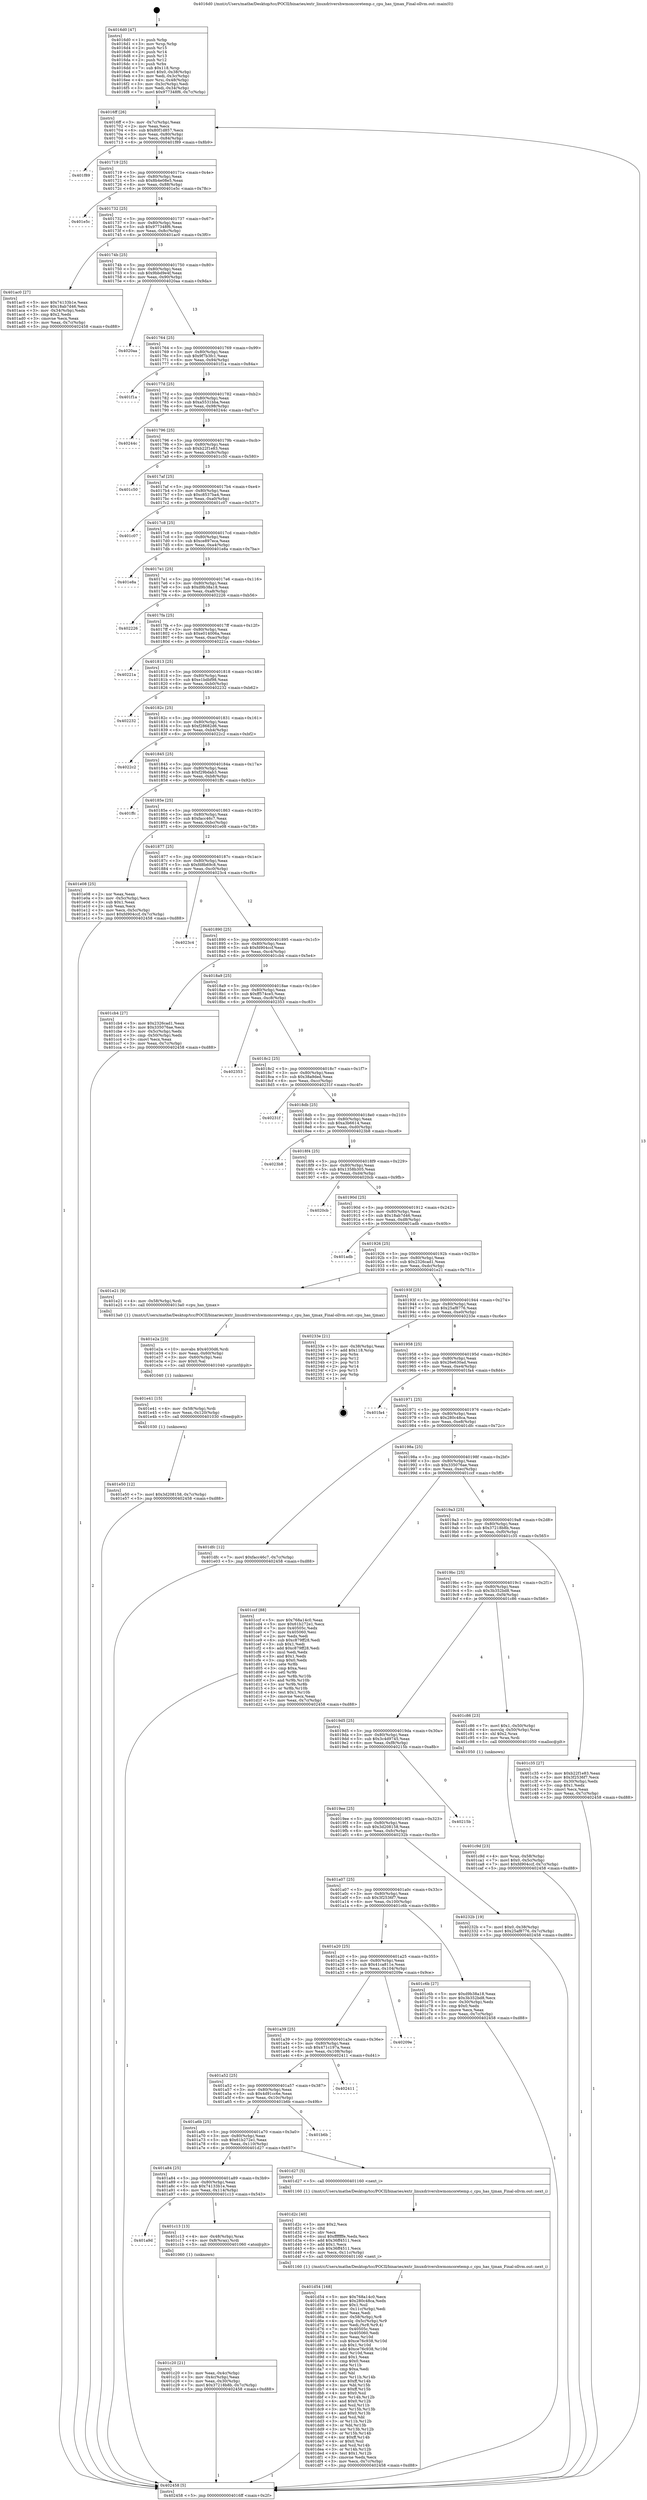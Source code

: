 digraph "0x4016d0" {
  label = "0x4016d0 (/mnt/c/Users/mathe/Desktop/tcc/POCII/binaries/extr_linuxdrivershwmoncoretemp.c_cpu_has_tjmax_Final-ollvm.out::main(0))"
  labelloc = "t"
  node[shape=record]

  Entry [label="",width=0.3,height=0.3,shape=circle,fillcolor=black,style=filled]
  "0x4016ff" [label="{
     0x4016ff [26]\l
     | [instrs]\l
     &nbsp;&nbsp;0x4016ff \<+3\>: mov -0x7c(%rbp),%eax\l
     &nbsp;&nbsp;0x401702 \<+2\>: mov %eax,%ecx\l
     &nbsp;&nbsp;0x401704 \<+6\>: sub $0x80f1d857,%ecx\l
     &nbsp;&nbsp;0x40170a \<+3\>: mov %eax,-0x80(%rbp)\l
     &nbsp;&nbsp;0x40170d \<+6\>: mov %ecx,-0x84(%rbp)\l
     &nbsp;&nbsp;0x401713 \<+6\>: je 0000000000401f89 \<main+0x8b9\>\l
  }"]
  "0x401f89" [label="{
     0x401f89\l
  }", style=dashed]
  "0x401719" [label="{
     0x401719 [25]\l
     | [instrs]\l
     &nbsp;&nbsp;0x401719 \<+5\>: jmp 000000000040171e \<main+0x4e\>\l
     &nbsp;&nbsp;0x40171e \<+3\>: mov -0x80(%rbp),%eax\l
     &nbsp;&nbsp;0x401721 \<+5\>: sub $0x8b4e08e5,%eax\l
     &nbsp;&nbsp;0x401726 \<+6\>: mov %eax,-0x88(%rbp)\l
     &nbsp;&nbsp;0x40172c \<+6\>: je 0000000000401e5c \<main+0x78c\>\l
  }"]
  Exit [label="",width=0.3,height=0.3,shape=circle,fillcolor=black,style=filled,peripheries=2]
  "0x401e5c" [label="{
     0x401e5c\l
  }", style=dashed]
  "0x401732" [label="{
     0x401732 [25]\l
     | [instrs]\l
     &nbsp;&nbsp;0x401732 \<+5\>: jmp 0000000000401737 \<main+0x67\>\l
     &nbsp;&nbsp;0x401737 \<+3\>: mov -0x80(%rbp),%eax\l
     &nbsp;&nbsp;0x40173a \<+5\>: sub $0x977348f6,%eax\l
     &nbsp;&nbsp;0x40173f \<+6\>: mov %eax,-0x8c(%rbp)\l
     &nbsp;&nbsp;0x401745 \<+6\>: je 0000000000401ac0 \<main+0x3f0\>\l
  }"]
  "0x401e50" [label="{
     0x401e50 [12]\l
     | [instrs]\l
     &nbsp;&nbsp;0x401e50 \<+7\>: movl $0x3d208158,-0x7c(%rbp)\l
     &nbsp;&nbsp;0x401e57 \<+5\>: jmp 0000000000402458 \<main+0xd88\>\l
  }"]
  "0x401ac0" [label="{
     0x401ac0 [27]\l
     | [instrs]\l
     &nbsp;&nbsp;0x401ac0 \<+5\>: mov $0x74133b1e,%eax\l
     &nbsp;&nbsp;0x401ac5 \<+5\>: mov $0x18ab7d46,%ecx\l
     &nbsp;&nbsp;0x401aca \<+3\>: mov -0x34(%rbp),%edx\l
     &nbsp;&nbsp;0x401acd \<+3\>: cmp $0x2,%edx\l
     &nbsp;&nbsp;0x401ad0 \<+3\>: cmovne %ecx,%eax\l
     &nbsp;&nbsp;0x401ad3 \<+3\>: mov %eax,-0x7c(%rbp)\l
     &nbsp;&nbsp;0x401ad6 \<+5\>: jmp 0000000000402458 \<main+0xd88\>\l
  }"]
  "0x40174b" [label="{
     0x40174b [25]\l
     | [instrs]\l
     &nbsp;&nbsp;0x40174b \<+5\>: jmp 0000000000401750 \<main+0x80\>\l
     &nbsp;&nbsp;0x401750 \<+3\>: mov -0x80(%rbp),%eax\l
     &nbsp;&nbsp;0x401753 \<+5\>: sub $0x9bbd9e4f,%eax\l
     &nbsp;&nbsp;0x401758 \<+6\>: mov %eax,-0x90(%rbp)\l
     &nbsp;&nbsp;0x40175e \<+6\>: je 00000000004020aa \<main+0x9da\>\l
  }"]
  "0x402458" [label="{
     0x402458 [5]\l
     | [instrs]\l
     &nbsp;&nbsp;0x402458 \<+5\>: jmp 00000000004016ff \<main+0x2f\>\l
  }"]
  "0x4016d0" [label="{
     0x4016d0 [47]\l
     | [instrs]\l
     &nbsp;&nbsp;0x4016d0 \<+1\>: push %rbp\l
     &nbsp;&nbsp;0x4016d1 \<+3\>: mov %rsp,%rbp\l
     &nbsp;&nbsp;0x4016d4 \<+2\>: push %r15\l
     &nbsp;&nbsp;0x4016d6 \<+2\>: push %r14\l
     &nbsp;&nbsp;0x4016d8 \<+2\>: push %r13\l
     &nbsp;&nbsp;0x4016da \<+2\>: push %r12\l
     &nbsp;&nbsp;0x4016dc \<+1\>: push %rbx\l
     &nbsp;&nbsp;0x4016dd \<+7\>: sub $0x118,%rsp\l
     &nbsp;&nbsp;0x4016e4 \<+7\>: movl $0x0,-0x38(%rbp)\l
     &nbsp;&nbsp;0x4016eb \<+3\>: mov %edi,-0x3c(%rbp)\l
     &nbsp;&nbsp;0x4016ee \<+4\>: mov %rsi,-0x48(%rbp)\l
     &nbsp;&nbsp;0x4016f2 \<+3\>: mov -0x3c(%rbp),%edi\l
     &nbsp;&nbsp;0x4016f5 \<+3\>: mov %edi,-0x34(%rbp)\l
     &nbsp;&nbsp;0x4016f8 \<+7\>: movl $0x977348f6,-0x7c(%rbp)\l
  }"]
  "0x401e41" [label="{
     0x401e41 [15]\l
     | [instrs]\l
     &nbsp;&nbsp;0x401e41 \<+4\>: mov -0x58(%rbp),%rdi\l
     &nbsp;&nbsp;0x401e45 \<+6\>: mov %eax,-0x120(%rbp)\l
     &nbsp;&nbsp;0x401e4b \<+5\>: call 0000000000401030 \<free@plt\>\l
     | [calls]\l
     &nbsp;&nbsp;0x401030 \{1\} (unknown)\l
  }"]
  "0x4020aa" [label="{
     0x4020aa\l
  }", style=dashed]
  "0x401764" [label="{
     0x401764 [25]\l
     | [instrs]\l
     &nbsp;&nbsp;0x401764 \<+5\>: jmp 0000000000401769 \<main+0x99\>\l
     &nbsp;&nbsp;0x401769 \<+3\>: mov -0x80(%rbp),%eax\l
     &nbsp;&nbsp;0x40176c \<+5\>: sub $0x9f7b3fc1,%eax\l
     &nbsp;&nbsp;0x401771 \<+6\>: mov %eax,-0x94(%rbp)\l
     &nbsp;&nbsp;0x401777 \<+6\>: je 0000000000401f1a \<main+0x84a\>\l
  }"]
  "0x401e2a" [label="{
     0x401e2a [23]\l
     | [instrs]\l
     &nbsp;&nbsp;0x401e2a \<+10\>: movabs $0x4030d6,%rdi\l
     &nbsp;&nbsp;0x401e34 \<+3\>: mov %eax,-0x60(%rbp)\l
     &nbsp;&nbsp;0x401e37 \<+3\>: mov -0x60(%rbp),%esi\l
     &nbsp;&nbsp;0x401e3a \<+2\>: mov $0x0,%al\l
     &nbsp;&nbsp;0x401e3c \<+5\>: call 0000000000401040 \<printf@plt\>\l
     | [calls]\l
     &nbsp;&nbsp;0x401040 \{1\} (unknown)\l
  }"]
  "0x401f1a" [label="{
     0x401f1a\l
  }", style=dashed]
  "0x40177d" [label="{
     0x40177d [25]\l
     | [instrs]\l
     &nbsp;&nbsp;0x40177d \<+5\>: jmp 0000000000401782 \<main+0xb2\>\l
     &nbsp;&nbsp;0x401782 \<+3\>: mov -0x80(%rbp),%eax\l
     &nbsp;&nbsp;0x401785 \<+5\>: sub $0xa5531bba,%eax\l
     &nbsp;&nbsp;0x40178a \<+6\>: mov %eax,-0x98(%rbp)\l
     &nbsp;&nbsp;0x401790 \<+6\>: je 000000000040244c \<main+0xd7c\>\l
  }"]
  "0x401d54" [label="{
     0x401d54 [168]\l
     | [instrs]\l
     &nbsp;&nbsp;0x401d54 \<+5\>: mov $0x768a14c0,%ecx\l
     &nbsp;&nbsp;0x401d59 \<+5\>: mov $0x280c48ca,%edx\l
     &nbsp;&nbsp;0x401d5e \<+3\>: mov $0x1,%sil\l
     &nbsp;&nbsp;0x401d61 \<+6\>: mov -0x11c(%rbp),%edi\l
     &nbsp;&nbsp;0x401d67 \<+3\>: imul %eax,%edi\l
     &nbsp;&nbsp;0x401d6a \<+4\>: mov -0x58(%rbp),%r8\l
     &nbsp;&nbsp;0x401d6e \<+4\>: movslq -0x5c(%rbp),%r9\l
     &nbsp;&nbsp;0x401d72 \<+4\>: mov %edi,(%r8,%r9,4)\l
     &nbsp;&nbsp;0x401d76 \<+7\>: mov 0x40505c,%eax\l
     &nbsp;&nbsp;0x401d7d \<+7\>: mov 0x405060,%edi\l
     &nbsp;&nbsp;0x401d84 \<+3\>: mov %eax,%r10d\l
     &nbsp;&nbsp;0x401d87 \<+7\>: sub $0xce76c938,%r10d\l
     &nbsp;&nbsp;0x401d8e \<+4\>: sub $0x1,%r10d\l
     &nbsp;&nbsp;0x401d92 \<+7\>: add $0xce76c938,%r10d\l
     &nbsp;&nbsp;0x401d99 \<+4\>: imul %r10d,%eax\l
     &nbsp;&nbsp;0x401d9d \<+3\>: and $0x1,%eax\l
     &nbsp;&nbsp;0x401da0 \<+3\>: cmp $0x0,%eax\l
     &nbsp;&nbsp;0x401da3 \<+4\>: sete %r11b\l
     &nbsp;&nbsp;0x401da7 \<+3\>: cmp $0xa,%edi\l
     &nbsp;&nbsp;0x401daa \<+3\>: setl %bl\l
     &nbsp;&nbsp;0x401dad \<+3\>: mov %r11b,%r14b\l
     &nbsp;&nbsp;0x401db0 \<+4\>: xor $0xff,%r14b\l
     &nbsp;&nbsp;0x401db4 \<+3\>: mov %bl,%r15b\l
     &nbsp;&nbsp;0x401db7 \<+4\>: xor $0xff,%r15b\l
     &nbsp;&nbsp;0x401dbb \<+4\>: xor $0x0,%sil\l
     &nbsp;&nbsp;0x401dbf \<+3\>: mov %r14b,%r12b\l
     &nbsp;&nbsp;0x401dc2 \<+4\>: and $0x0,%r12b\l
     &nbsp;&nbsp;0x401dc6 \<+3\>: and %sil,%r11b\l
     &nbsp;&nbsp;0x401dc9 \<+3\>: mov %r15b,%r13b\l
     &nbsp;&nbsp;0x401dcc \<+4\>: and $0x0,%r13b\l
     &nbsp;&nbsp;0x401dd0 \<+3\>: and %sil,%bl\l
     &nbsp;&nbsp;0x401dd3 \<+3\>: or %r11b,%r12b\l
     &nbsp;&nbsp;0x401dd6 \<+3\>: or %bl,%r13b\l
     &nbsp;&nbsp;0x401dd9 \<+3\>: xor %r13b,%r12b\l
     &nbsp;&nbsp;0x401ddc \<+3\>: or %r15b,%r14b\l
     &nbsp;&nbsp;0x401ddf \<+4\>: xor $0xff,%r14b\l
     &nbsp;&nbsp;0x401de3 \<+4\>: or $0x0,%sil\l
     &nbsp;&nbsp;0x401de7 \<+3\>: and %sil,%r14b\l
     &nbsp;&nbsp;0x401dea \<+3\>: or %r14b,%r12b\l
     &nbsp;&nbsp;0x401ded \<+4\>: test $0x1,%r12b\l
     &nbsp;&nbsp;0x401df1 \<+3\>: cmovne %edx,%ecx\l
     &nbsp;&nbsp;0x401df4 \<+3\>: mov %ecx,-0x7c(%rbp)\l
     &nbsp;&nbsp;0x401df7 \<+5\>: jmp 0000000000402458 \<main+0xd88\>\l
  }"]
  "0x40244c" [label="{
     0x40244c\l
  }", style=dashed]
  "0x401796" [label="{
     0x401796 [25]\l
     | [instrs]\l
     &nbsp;&nbsp;0x401796 \<+5\>: jmp 000000000040179b \<main+0xcb\>\l
     &nbsp;&nbsp;0x40179b \<+3\>: mov -0x80(%rbp),%eax\l
     &nbsp;&nbsp;0x40179e \<+5\>: sub $0xb22f1e83,%eax\l
     &nbsp;&nbsp;0x4017a3 \<+6\>: mov %eax,-0x9c(%rbp)\l
     &nbsp;&nbsp;0x4017a9 \<+6\>: je 0000000000401c50 \<main+0x580\>\l
  }"]
  "0x401d2c" [label="{
     0x401d2c [40]\l
     | [instrs]\l
     &nbsp;&nbsp;0x401d2c \<+5\>: mov $0x2,%ecx\l
     &nbsp;&nbsp;0x401d31 \<+1\>: cltd\l
     &nbsp;&nbsp;0x401d32 \<+2\>: idiv %ecx\l
     &nbsp;&nbsp;0x401d34 \<+6\>: imul $0xfffffffe,%edx,%ecx\l
     &nbsp;&nbsp;0x401d3a \<+6\>: add $0x36ff4511,%ecx\l
     &nbsp;&nbsp;0x401d40 \<+3\>: add $0x1,%ecx\l
     &nbsp;&nbsp;0x401d43 \<+6\>: sub $0x36ff4511,%ecx\l
     &nbsp;&nbsp;0x401d49 \<+6\>: mov %ecx,-0x11c(%rbp)\l
     &nbsp;&nbsp;0x401d4f \<+5\>: call 0000000000401160 \<next_i\>\l
     | [calls]\l
     &nbsp;&nbsp;0x401160 \{1\} (/mnt/c/Users/mathe/Desktop/tcc/POCII/binaries/extr_linuxdrivershwmoncoretemp.c_cpu_has_tjmax_Final-ollvm.out::next_i)\l
  }"]
  "0x401c50" [label="{
     0x401c50\l
  }", style=dashed]
  "0x4017af" [label="{
     0x4017af [25]\l
     | [instrs]\l
     &nbsp;&nbsp;0x4017af \<+5\>: jmp 00000000004017b4 \<main+0xe4\>\l
     &nbsp;&nbsp;0x4017b4 \<+3\>: mov -0x80(%rbp),%eax\l
     &nbsp;&nbsp;0x4017b7 \<+5\>: sub $0xc8537ba4,%eax\l
     &nbsp;&nbsp;0x4017bc \<+6\>: mov %eax,-0xa0(%rbp)\l
     &nbsp;&nbsp;0x4017c2 \<+6\>: je 0000000000401c07 \<main+0x537\>\l
  }"]
  "0x401c9d" [label="{
     0x401c9d [23]\l
     | [instrs]\l
     &nbsp;&nbsp;0x401c9d \<+4\>: mov %rax,-0x58(%rbp)\l
     &nbsp;&nbsp;0x401ca1 \<+7\>: movl $0x0,-0x5c(%rbp)\l
     &nbsp;&nbsp;0x401ca8 \<+7\>: movl $0xfd904ccf,-0x7c(%rbp)\l
     &nbsp;&nbsp;0x401caf \<+5\>: jmp 0000000000402458 \<main+0xd88\>\l
  }"]
  "0x401c07" [label="{
     0x401c07\l
  }", style=dashed]
  "0x4017c8" [label="{
     0x4017c8 [25]\l
     | [instrs]\l
     &nbsp;&nbsp;0x4017c8 \<+5\>: jmp 00000000004017cd \<main+0xfd\>\l
     &nbsp;&nbsp;0x4017cd \<+3\>: mov -0x80(%rbp),%eax\l
     &nbsp;&nbsp;0x4017d0 \<+5\>: sub $0xce897eca,%eax\l
     &nbsp;&nbsp;0x4017d5 \<+6\>: mov %eax,-0xa4(%rbp)\l
     &nbsp;&nbsp;0x4017db \<+6\>: je 0000000000401e8a \<main+0x7ba\>\l
  }"]
  "0x401c20" [label="{
     0x401c20 [21]\l
     | [instrs]\l
     &nbsp;&nbsp;0x401c20 \<+3\>: mov %eax,-0x4c(%rbp)\l
     &nbsp;&nbsp;0x401c23 \<+3\>: mov -0x4c(%rbp),%eax\l
     &nbsp;&nbsp;0x401c26 \<+3\>: mov %eax,-0x30(%rbp)\l
     &nbsp;&nbsp;0x401c29 \<+7\>: movl $0x37218b8b,-0x7c(%rbp)\l
     &nbsp;&nbsp;0x401c30 \<+5\>: jmp 0000000000402458 \<main+0xd88\>\l
  }"]
  "0x401e8a" [label="{
     0x401e8a\l
  }", style=dashed]
  "0x4017e1" [label="{
     0x4017e1 [25]\l
     | [instrs]\l
     &nbsp;&nbsp;0x4017e1 \<+5\>: jmp 00000000004017e6 \<main+0x116\>\l
     &nbsp;&nbsp;0x4017e6 \<+3\>: mov -0x80(%rbp),%eax\l
     &nbsp;&nbsp;0x4017e9 \<+5\>: sub $0xd9b38a18,%eax\l
     &nbsp;&nbsp;0x4017ee \<+6\>: mov %eax,-0xa8(%rbp)\l
     &nbsp;&nbsp;0x4017f4 \<+6\>: je 0000000000402226 \<main+0xb56\>\l
  }"]
  "0x401a9d" [label="{
     0x401a9d\l
  }", style=dashed]
  "0x402226" [label="{
     0x402226\l
  }", style=dashed]
  "0x4017fa" [label="{
     0x4017fa [25]\l
     | [instrs]\l
     &nbsp;&nbsp;0x4017fa \<+5\>: jmp 00000000004017ff \<main+0x12f\>\l
     &nbsp;&nbsp;0x4017ff \<+3\>: mov -0x80(%rbp),%eax\l
     &nbsp;&nbsp;0x401802 \<+5\>: sub $0xe014006a,%eax\l
     &nbsp;&nbsp;0x401807 \<+6\>: mov %eax,-0xac(%rbp)\l
     &nbsp;&nbsp;0x40180d \<+6\>: je 000000000040221a \<main+0xb4a\>\l
  }"]
  "0x401c13" [label="{
     0x401c13 [13]\l
     | [instrs]\l
     &nbsp;&nbsp;0x401c13 \<+4\>: mov -0x48(%rbp),%rax\l
     &nbsp;&nbsp;0x401c17 \<+4\>: mov 0x8(%rax),%rdi\l
     &nbsp;&nbsp;0x401c1b \<+5\>: call 0000000000401060 \<atoi@plt\>\l
     | [calls]\l
     &nbsp;&nbsp;0x401060 \{1\} (unknown)\l
  }"]
  "0x40221a" [label="{
     0x40221a\l
  }", style=dashed]
  "0x401813" [label="{
     0x401813 [25]\l
     | [instrs]\l
     &nbsp;&nbsp;0x401813 \<+5\>: jmp 0000000000401818 \<main+0x148\>\l
     &nbsp;&nbsp;0x401818 \<+3\>: mov -0x80(%rbp),%eax\l
     &nbsp;&nbsp;0x40181b \<+5\>: sub $0xe1bdbf98,%eax\l
     &nbsp;&nbsp;0x401820 \<+6\>: mov %eax,-0xb0(%rbp)\l
     &nbsp;&nbsp;0x401826 \<+6\>: je 0000000000402232 \<main+0xb62\>\l
  }"]
  "0x401a84" [label="{
     0x401a84 [25]\l
     | [instrs]\l
     &nbsp;&nbsp;0x401a84 \<+5\>: jmp 0000000000401a89 \<main+0x3b9\>\l
     &nbsp;&nbsp;0x401a89 \<+3\>: mov -0x80(%rbp),%eax\l
     &nbsp;&nbsp;0x401a8c \<+5\>: sub $0x74133b1e,%eax\l
     &nbsp;&nbsp;0x401a91 \<+6\>: mov %eax,-0x114(%rbp)\l
     &nbsp;&nbsp;0x401a97 \<+6\>: je 0000000000401c13 \<main+0x543\>\l
  }"]
  "0x402232" [label="{
     0x402232\l
  }", style=dashed]
  "0x40182c" [label="{
     0x40182c [25]\l
     | [instrs]\l
     &nbsp;&nbsp;0x40182c \<+5\>: jmp 0000000000401831 \<main+0x161\>\l
     &nbsp;&nbsp;0x401831 \<+3\>: mov -0x80(%rbp),%eax\l
     &nbsp;&nbsp;0x401834 \<+5\>: sub $0xf28682d6,%eax\l
     &nbsp;&nbsp;0x401839 \<+6\>: mov %eax,-0xb4(%rbp)\l
     &nbsp;&nbsp;0x40183f \<+6\>: je 00000000004022c2 \<main+0xbf2\>\l
  }"]
  "0x401d27" [label="{
     0x401d27 [5]\l
     | [instrs]\l
     &nbsp;&nbsp;0x401d27 \<+5\>: call 0000000000401160 \<next_i\>\l
     | [calls]\l
     &nbsp;&nbsp;0x401160 \{1\} (/mnt/c/Users/mathe/Desktop/tcc/POCII/binaries/extr_linuxdrivershwmoncoretemp.c_cpu_has_tjmax_Final-ollvm.out::next_i)\l
  }"]
  "0x4022c2" [label="{
     0x4022c2\l
  }", style=dashed]
  "0x401845" [label="{
     0x401845 [25]\l
     | [instrs]\l
     &nbsp;&nbsp;0x401845 \<+5\>: jmp 000000000040184a \<main+0x17a\>\l
     &nbsp;&nbsp;0x40184a \<+3\>: mov -0x80(%rbp),%eax\l
     &nbsp;&nbsp;0x40184d \<+5\>: sub $0xf29bdab3,%eax\l
     &nbsp;&nbsp;0x401852 \<+6\>: mov %eax,-0xb8(%rbp)\l
     &nbsp;&nbsp;0x401858 \<+6\>: je 0000000000401ffc \<main+0x92c\>\l
  }"]
  "0x401a6b" [label="{
     0x401a6b [25]\l
     | [instrs]\l
     &nbsp;&nbsp;0x401a6b \<+5\>: jmp 0000000000401a70 \<main+0x3a0\>\l
     &nbsp;&nbsp;0x401a70 \<+3\>: mov -0x80(%rbp),%eax\l
     &nbsp;&nbsp;0x401a73 \<+5\>: sub $0x61b272e1,%eax\l
     &nbsp;&nbsp;0x401a78 \<+6\>: mov %eax,-0x110(%rbp)\l
     &nbsp;&nbsp;0x401a7e \<+6\>: je 0000000000401d27 \<main+0x657\>\l
  }"]
  "0x401ffc" [label="{
     0x401ffc\l
  }", style=dashed]
  "0x40185e" [label="{
     0x40185e [25]\l
     | [instrs]\l
     &nbsp;&nbsp;0x40185e \<+5\>: jmp 0000000000401863 \<main+0x193\>\l
     &nbsp;&nbsp;0x401863 \<+3\>: mov -0x80(%rbp),%eax\l
     &nbsp;&nbsp;0x401866 \<+5\>: sub $0xfacc46c7,%eax\l
     &nbsp;&nbsp;0x40186b \<+6\>: mov %eax,-0xbc(%rbp)\l
     &nbsp;&nbsp;0x401871 \<+6\>: je 0000000000401e08 \<main+0x738\>\l
  }"]
  "0x401b6b" [label="{
     0x401b6b\l
  }", style=dashed]
  "0x401e08" [label="{
     0x401e08 [25]\l
     | [instrs]\l
     &nbsp;&nbsp;0x401e08 \<+2\>: xor %eax,%eax\l
     &nbsp;&nbsp;0x401e0a \<+3\>: mov -0x5c(%rbp),%ecx\l
     &nbsp;&nbsp;0x401e0d \<+3\>: sub $0x1,%eax\l
     &nbsp;&nbsp;0x401e10 \<+2\>: sub %eax,%ecx\l
     &nbsp;&nbsp;0x401e12 \<+3\>: mov %ecx,-0x5c(%rbp)\l
     &nbsp;&nbsp;0x401e15 \<+7\>: movl $0xfd904ccf,-0x7c(%rbp)\l
     &nbsp;&nbsp;0x401e1c \<+5\>: jmp 0000000000402458 \<main+0xd88\>\l
  }"]
  "0x401877" [label="{
     0x401877 [25]\l
     | [instrs]\l
     &nbsp;&nbsp;0x401877 \<+5\>: jmp 000000000040187c \<main+0x1ac\>\l
     &nbsp;&nbsp;0x40187c \<+3\>: mov -0x80(%rbp),%eax\l
     &nbsp;&nbsp;0x40187f \<+5\>: sub $0xfd8b69c8,%eax\l
     &nbsp;&nbsp;0x401884 \<+6\>: mov %eax,-0xc0(%rbp)\l
     &nbsp;&nbsp;0x40188a \<+6\>: je 00000000004023c4 \<main+0xcf4\>\l
  }"]
  "0x401a52" [label="{
     0x401a52 [25]\l
     | [instrs]\l
     &nbsp;&nbsp;0x401a52 \<+5\>: jmp 0000000000401a57 \<main+0x387\>\l
     &nbsp;&nbsp;0x401a57 \<+3\>: mov -0x80(%rbp),%eax\l
     &nbsp;&nbsp;0x401a5a \<+5\>: sub $0x4d91cc6e,%eax\l
     &nbsp;&nbsp;0x401a5f \<+6\>: mov %eax,-0x10c(%rbp)\l
     &nbsp;&nbsp;0x401a65 \<+6\>: je 0000000000401b6b \<main+0x49b\>\l
  }"]
  "0x4023c4" [label="{
     0x4023c4\l
  }", style=dashed]
  "0x401890" [label="{
     0x401890 [25]\l
     | [instrs]\l
     &nbsp;&nbsp;0x401890 \<+5\>: jmp 0000000000401895 \<main+0x1c5\>\l
     &nbsp;&nbsp;0x401895 \<+3\>: mov -0x80(%rbp),%eax\l
     &nbsp;&nbsp;0x401898 \<+5\>: sub $0xfd904ccf,%eax\l
     &nbsp;&nbsp;0x40189d \<+6\>: mov %eax,-0xc4(%rbp)\l
     &nbsp;&nbsp;0x4018a3 \<+6\>: je 0000000000401cb4 \<main+0x5e4\>\l
  }"]
  "0x402411" [label="{
     0x402411\l
  }", style=dashed]
  "0x401cb4" [label="{
     0x401cb4 [27]\l
     | [instrs]\l
     &nbsp;&nbsp;0x401cb4 \<+5\>: mov $0x2326cad1,%eax\l
     &nbsp;&nbsp;0x401cb9 \<+5\>: mov $0x335076ae,%ecx\l
     &nbsp;&nbsp;0x401cbe \<+3\>: mov -0x5c(%rbp),%edx\l
     &nbsp;&nbsp;0x401cc1 \<+3\>: cmp -0x50(%rbp),%edx\l
     &nbsp;&nbsp;0x401cc4 \<+3\>: cmovl %ecx,%eax\l
     &nbsp;&nbsp;0x401cc7 \<+3\>: mov %eax,-0x7c(%rbp)\l
     &nbsp;&nbsp;0x401cca \<+5\>: jmp 0000000000402458 \<main+0xd88\>\l
  }"]
  "0x4018a9" [label="{
     0x4018a9 [25]\l
     | [instrs]\l
     &nbsp;&nbsp;0x4018a9 \<+5\>: jmp 00000000004018ae \<main+0x1de\>\l
     &nbsp;&nbsp;0x4018ae \<+3\>: mov -0x80(%rbp),%eax\l
     &nbsp;&nbsp;0x4018b1 \<+5\>: sub $0xff574ce5,%eax\l
     &nbsp;&nbsp;0x4018b6 \<+6\>: mov %eax,-0xc8(%rbp)\l
     &nbsp;&nbsp;0x4018bc \<+6\>: je 0000000000402353 \<main+0xc83\>\l
  }"]
  "0x401a39" [label="{
     0x401a39 [25]\l
     | [instrs]\l
     &nbsp;&nbsp;0x401a39 \<+5\>: jmp 0000000000401a3e \<main+0x36e\>\l
     &nbsp;&nbsp;0x401a3e \<+3\>: mov -0x80(%rbp),%eax\l
     &nbsp;&nbsp;0x401a41 \<+5\>: sub $0x471c197a,%eax\l
     &nbsp;&nbsp;0x401a46 \<+6\>: mov %eax,-0x108(%rbp)\l
     &nbsp;&nbsp;0x401a4c \<+6\>: je 0000000000402411 \<main+0xd41\>\l
  }"]
  "0x402353" [label="{
     0x402353\l
  }", style=dashed]
  "0x4018c2" [label="{
     0x4018c2 [25]\l
     | [instrs]\l
     &nbsp;&nbsp;0x4018c2 \<+5\>: jmp 00000000004018c7 \<main+0x1f7\>\l
     &nbsp;&nbsp;0x4018c7 \<+3\>: mov -0x80(%rbp),%eax\l
     &nbsp;&nbsp;0x4018ca \<+5\>: sub $0x38a9ded,%eax\l
     &nbsp;&nbsp;0x4018cf \<+6\>: mov %eax,-0xcc(%rbp)\l
     &nbsp;&nbsp;0x4018d5 \<+6\>: je 000000000040231f \<main+0xc4f\>\l
  }"]
  "0x40209e" [label="{
     0x40209e\l
  }", style=dashed]
  "0x40231f" [label="{
     0x40231f\l
  }", style=dashed]
  "0x4018db" [label="{
     0x4018db [25]\l
     | [instrs]\l
     &nbsp;&nbsp;0x4018db \<+5\>: jmp 00000000004018e0 \<main+0x210\>\l
     &nbsp;&nbsp;0x4018e0 \<+3\>: mov -0x80(%rbp),%eax\l
     &nbsp;&nbsp;0x4018e3 \<+5\>: sub $0xa3b6614,%eax\l
     &nbsp;&nbsp;0x4018e8 \<+6\>: mov %eax,-0xd0(%rbp)\l
     &nbsp;&nbsp;0x4018ee \<+6\>: je 00000000004023b8 \<main+0xce8\>\l
  }"]
  "0x401a20" [label="{
     0x401a20 [25]\l
     | [instrs]\l
     &nbsp;&nbsp;0x401a20 \<+5\>: jmp 0000000000401a25 \<main+0x355\>\l
     &nbsp;&nbsp;0x401a25 \<+3\>: mov -0x80(%rbp),%eax\l
     &nbsp;&nbsp;0x401a28 \<+5\>: sub $0x41ca811e,%eax\l
     &nbsp;&nbsp;0x401a2d \<+6\>: mov %eax,-0x104(%rbp)\l
     &nbsp;&nbsp;0x401a33 \<+6\>: je 000000000040209e \<main+0x9ce\>\l
  }"]
  "0x4023b8" [label="{
     0x4023b8\l
  }", style=dashed]
  "0x4018f4" [label="{
     0x4018f4 [25]\l
     | [instrs]\l
     &nbsp;&nbsp;0x4018f4 \<+5\>: jmp 00000000004018f9 \<main+0x229\>\l
     &nbsp;&nbsp;0x4018f9 \<+3\>: mov -0x80(%rbp),%eax\l
     &nbsp;&nbsp;0x4018fc \<+5\>: sub $0x1358b305,%eax\l
     &nbsp;&nbsp;0x401901 \<+6\>: mov %eax,-0xd4(%rbp)\l
     &nbsp;&nbsp;0x401907 \<+6\>: je 00000000004020cb \<main+0x9fb\>\l
  }"]
  "0x401c6b" [label="{
     0x401c6b [27]\l
     | [instrs]\l
     &nbsp;&nbsp;0x401c6b \<+5\>: mov $0xd9b38a18,%eax\l
     &nbsp;&nbsp;0x401c70 \<+5\>: mov $0x3b352bd8,%ecx\l
     &nbsp;&nbsp;0x401c75 \<+3\>: mov -0x30(%rbp),%edx\l
     &nbsp;&nbsp;0x401c78 \<+3\>: cmp $0x0,%edx\l
     &nbsp;&nbsp;0x401c7b \<+3\>: cmove %ecx,%eax\l
     &nbsp;&nbsp;0x401c7e \<+3\>: mov %eax,-0x7c(%rbp)\l
     &nbsp;&nbsp;0x401c81 \<+5\>: jmp 0000000000402458 \<main+0xd88\>\l
  }"]
  "0x4020cb" [label="{
     0x4020cb\l
  }", style=dashed]
  "0x40190d" [label="{
     0x40190d [25]\l
     | [instrs]\l
     &nbsp;&nbsp;0x40190d \<+5\>: jmp 0000000000401912 \<main+0x242\>\l
     &nbsp;&nbsp;0x401912 \<+3\>: mov -0x80(%rbp),%eax\l
     &nbsp;&nbsp;0x401915 \<+5\>: sub $0x18ab7d46,%eax\l
     &nbsp;&nbsp;0x40191a \<+6\>: mov %eax,-0xd8(%rbp)\l
     &nbsp;&nbsp;0x401920 \<+6\>: je 0000000000401adb \<main+0x40b\>\l
  }"]
  "0x401a07" [label="{
     0x401a07 [25]\l
     | [instrs]\l
     &nbsp;&nbsp;0x401a07 \<+5\>: jmp 0000000000401a0c \<main+0x33c\>\l
     &nbsp;&nbsp;0x401a0c \<+3\>: mov -0x80(%rbp),%eax\l
     &nbsp;&nbsp;0x401a0f \<+5\>: sub $0x3f2536f7,%eax\l
     &nbsp;&nbsp;0x401a14 \<+6\>: mov %eax,-0x100(%rbp)\l
     &nbsp;&nbsp;0x401a1a \<+6\>: je 0000000000401c6b \<main+0x59b\>\l
  }"]
  "0x401adb" [label="{
     0x401adb\l
  }", style=dashed]
  "0x401926" [label="{
     0x401926 [25]\l
     | [instrs]\l
     &nbsp;&nbsp;0x401926 \<+5\>: jmp 000000000040192b \<main+0x25b\>\l
     &nbsp;&nbsp;0x40192b \<+3\>: mov -0x80(%rbp),%eax\l
     &nbsp;&nbsp;0x40192e \<+5\>: sub $0x2326cad1,%eax\l
     &nbsp;&nbsp;0x401933 \<+6\>: mov %eax,-0xdc(%rbp)\l
     &nbsp;&nbsp;0x401939 \<+6\>: je 0000000000401e21 \<main+0x751\>\l
  }"]
  "0x40232b" [label="{
     0x40232b [19]\l
     | [instrs]\l
     &nbsp;&nbsp;0x40232b \<+7\>: movl $0x0,-0x38(%rbp)\l
     &nbsp;&nbsp;0x402332 \<+7\>: movl $0x25af8776,-0x7c(%rbp)\l
     &nbsp;&nbsp;0x402339 \<+5\>: jmp 0000000000402458 \<main+0xd88\>\l
  }"]
  "0x401e21" [label="{
     0x401e21 [9]\l
     | [instrs]\l
     &nbsp;&nbsp;0x401e21 \<+4\>: mov -0x58(%rbp),%rdi\l
     &nbsp;&nbsp;0x401e25 \<+5\>: call 00000000004013a0 \<cpu_has_tjmax\>\l
     | [calls]\l
     &nbsp;&nbsp;0x4013a0 \{1\} (/mnt/c/Users/mathe/Desktop/tcc/POCII/binaries/extr_linuxdrivershwmoncoretemp.c_cpu_has_tjmax_Final-ollvm.out::cpu_has_tjmax)\l
  }"]
  "0x40193f" [label="{
     0x40193f [25]\l
     | [instrs]\l
     &nbsp;&nbsp;0x40193f \<+5\>: jmp 0000000000401944 \<main+0x274\>\l
     &nbsp;&nbsp;0x401944 \<+3\>: mov -0x80(%rbp),%eax\l
     &nbsp;&nbsp;0x401947 \<+5\>: sub $0x25af8776,%eax\l
     &nbsp;&nbsp;0x40194c \<+6\>: mov %eax,-0xe0(%rbp)\l
     &nbsp;&nbsp;0x401952 \<+6\>: je 000000000040233e \<main+0xc6e\>\l
  }"]
  "0x4019ee" [label="{
     0x4019ee [25]\l
     | [instrs]\l
     &nbsp;&nbsp;0x4019ee \<+5\>: jmp 00000000004019f3 \<main+0x323\>\l
     &nbsp;&nbsp;0x4019f3 \<+3\>: mov -0x80(%rbp),%eax\l
     &nbsp;&nbsp;0x4019f6 \<+5\>: sub $0x3d208158,%eax\l
     &nbsp;&nbsp;0x4019fb \<+6\>: mov %eax,-0xfc(%rbp)\l
     &nbsp;&nbsp;0x401a01 \<+6\>: je 000000000040232b \<main+0xc5b\>\l
  }"]
  "0x40233e" [label="{
     0x40233e [21]\l
     | [instrs]\l
     &nbsp;&nbsp;0x40233e \<+3\>: mov -0x38(%rbp),%eax\l
     &nbsp;&nbsp;0x402341 \<+7\>: add $0x118,%rsp\l
     &nbsp;&nbsp;0x402348 \<+1\>: pop %rbx\l
     &nbsp;&nbsp;0x402349 \<+2\>: pop %r12\l
     &nbsp;&nbsp;0x40234b \<+2\>: pop %r13\l
     &nbsp;&nbsp;0x40234d \<+2\>: pop %r14\l
     &nbsp;&nbsp;0x40234f \<+2\>: pop %r15\l
     &nbsp;&nbsp;0x402351 \<+1\>: pop %rbp\l
     &nbsp;&nbsp;0x402352 \<+1\>: ret\l
  }"]
  "0x401958" [label="{
     0x401958 [25]\l
     | [instrs]\l
     &nbsp;&nbsp;0x401958 \<+5\>: jmp 000000000040195d \<main+0x28d\>\l
     &nbsp;&nbsp;0x40195d \<+3\>: mov -0x80(%rbp),%eax\l
     &nbsp;&nbsp;0x401960 \<+5\>: sub $0x26e630ad,%eax\l
     &nbsp;&nbsp;0x401965 \<+6\>: mov %eax,-0xe4(%rbp)\l
     &nbsp;&nbsp;0x40196b \<+6\>: je 0000000000401fa4 \<main+0x8d4\>\l
  }"]
  "0x40215b" [label="{
     0x40215b\l
  }", style=dashed]
  "0x401fa4" [label="{
     0x401fa4\l
  }", style=dashed]
  "0x401971" [label="{
     0x401971 [25]\l
     | [instrs]\l
     &nbsp;&nbsp;0x401971 \<+5\>: jmp 0000000000401976 \<main+0x2a6\>\l
     &nbsp;&nbsp;0x401976 \<+3\>: mov -0x80(%rbp),%eax\l
     &nbsp;&nbsp;0x401979 \<+5\>: sub $0x280c48ca,%eax\l
     &nbsp;&nbsp;0x40197e \<+6\>: mov %eax,-0xe8(%rbp)\l
     &nbsp;&nbsp;0x401984 \<+6\>: je 0000000000401dfc \<main+0x72c\>\l
  }"]
  "0x4019d5" [label="{
     0x4019d5 [25]\l
     | [instrs]\l
     &nbsp;&nbsp;0x4019d5 \<+5\>: jmp 00000000004019da \<main+0x30a\>\l
     &nbsp;&nbsp;0x4019da \<+3\>: mov -0x80(%rbp),%eax\l
     &nbsp;&nbsp;0x4019dd \<+5\>: sub $0x3c4d9745,%eax\l
     &nbsp;&nbsp;0x4019e2 \<+6\>: mov %eax,-0xf8(%rbp)\l
     &nbsp;&nbsp;0x4019e8 \<+6\>: je 000000000040215b \<main+0xa8b\>\l
  }"]
  "0x401dfc" [label="{
     0x401dfc [12]\l
     | [instrs]\l
     &nbsp;&nbsp;0x401dfc \<+7\>: movl $0xfacc46c7,-0x7c(%rbp)\l
     &nbsp;&nbsp;0x401e03 \<+5\>: jmp 0000000000402458 \<main+0xd88\>\l
  }"]
  "0x40198a" [label="{
     0x40198a [25]\l
     | [instrs]\l
     &nbsp;&nbsp;0x40198a \<+5\>: jmp 000000000040198f \<main+0x2bf\>\l
     &nbsp;&nbsp;0x40198f \<+3\>: mov -0x80(%rbp),%eax\l
     &nbsp;&nbsp;0x401992 \<+5\>: sub $0x335076ae,%eax\l
     &nbsp;&nbsp;0x401997 \<+6\>: mov %eax,-0xec(%rbp)\l
     &nbsp;&nbsp;0x40199d \<+6\>: je 0000000000401ccf \<main+0x5ff\>\l
  }"]
  "0x401c86" [label="{
     0x401c86 [23]\l
     | [instrs]\l
     &nbsp;&nbsp;0x401c86 \<+7\>: movl $0x1,-0x50(%rbp)\l
     &nbsp;&nbsp;0x401c8d \<+4\>: movslq -0x50(%rbp),%rax\l
     &nbsp;&nbsp;0x401c91 \<+4\>: shl $0x2,%rax\l
     &nbsp;&nbsp;0x401c95 \<+3\>: mov %rax,%rdi\l
     &nbsp;&nbsp;0x401c98 \<+5\>: call 0000000000401050 \<malloc@plt\>\l
     | [calls]\l
     &nbsp;&nbsp;0x401050 \{1\} (unknown)\l
  }"]
  "0x401ccf" [label="{
     0x401ccf [88]\l
     | [instrs]\l
     &nbsp;&nbsp;0x401ccf \<+5\>: mov $0x768a14c0,%eax\l
     &nbsp;&nbsp;0x401cd4 \<+5\>: mov $0x61b272e1,%ecx\l
     &nbsp;&nbsp;0x401cd9 \<+7\>: mov 0x40505c,%edx\l
     &nbsp;&nbsp;0x401ce0 \<+7\>: mov 0x405060,%esi\l
     &nbsp;&nbsp;0x401ce7 \<+2\>: mov %edx,%edi\l
     &nbsp;&nbsp;0x401ce9 \<+6\>: sub $0xc879ff28,%edi\l
     &nbsp;&nbsp;0x401cef \<+3\>: sub $0x1,%edi\l
     &nbsp;&nbsp;0x401cf2 \<+6\>: add $0xc879ff28,%edi\l
     &nbsp;&nbsp;0x401cf8 \<+3\>: imul %edi,%edx\l
     &nbsp;&nbsp;0x401cfb \<+3\>: and $0x1,%edx\l
     &nbsp;&nbsp;0x401cfe \<+3\>: cmp $0x0,%edx\l
     &nbsp;&nbsp;0x401d01 \<+4\>: sete %r8b\l
     &nbsp;&nbsp;0x401d05 \<+3\>: cmp $0xa,%esi\l
     &nbsp;&nbsp;0x401d08 \<+4\>: setl %r9b\l
     &nbsp;&nbsp;0x401d0c \<+3\>: mov %r8b,%r10b\l
     &nbsp;&nbsp;0x401d0f \<+3\>: and %r9b,%r10b\l
     &nbsp;&nbsp;0x401d12 \<+3\>: xor %r9b,%r8b\l
     &nbsp;&nbsp;0x401d15 \<+3\>: or %r8b,%r10b\l
     &nbsp;&nbsp;0x401d18 \<+4\>: test $0x1,%r10b\l
     &nbsp;&nbsp;0x401d1c \<+3\>: cmovne %ecx,%eax\l
     &nbsp;&nbsp;0x401d1f \<+3\>: mov %eax,-0x7c(%rbp)\l
     &nbsp;&nbsp;0x401d22 \<+5\>: jmp 0000000000402458 \<main+0xd88\>\l
  }"]
  "0x4019a3" [label="{
     0x4019a3 [25]\l
     | [instrs]\l
     &nbsp;&nbsp;0x4019a3 \<+5\>: jmp 00000000004019a8 \<main+0x2d8\>\l
     &nbsp;&nbsp;0x4019a8 \<+3\>: mov -0x80(%rbp),%eax\l
     &nbsp;&nbsp;0x4019ab \<+5\>: sub $0x37218b8b,%eax\l
     &nbsp;&nbsp;0x4019b0 \<+6\>: mov %eax,-0xf0(%rbp)\l
     &nbsp;&nbsp;0x4019b6 \<+6\>: je 0000000000401c35 \<main+0x565\>\l
  }"]
  "0x4019bc" [label="{
     0x4019bc [25]\l
     | [instrs]\l
     &nbsp;&nbsp;0x4019bc \<+5\>: jmp 00000000004019c1 \<main+0x2f1\>\l
     &nbsp;&nbsp;0x4019c1 \<+3\>: mov -0x80(%rbp),%eax\l
     &nbsp;&nbsp;0x4019c4 \<+5\>: sub $0x3b352bd8,%eax\l
     &nbsp;&nbsp;0x4019c9 \<+6\>: mov %eax,-0xf4(%rbp)\l
     &nbsp;&nbsp;0x4019cf \<+6\>: je 0000000000401c86 \<main+0x5b6\>\l
  }"]
  "0x401c35" [label="{
     0x401c35 [27]\l
     | [instrs]\l
     &nbsp;&nbsp;0x401c35 \<+5\>: mov $0xb22f1e83,%eax\l
     &nbsp;&nbsp;0x401c3a \<+5\>: mov $0x3f2536f7,%ecx\l
     &nbsp;&nbsp;0x401c3f \<+3\>: mov -0x30(%rbp),%edx\l
     &nbsp;&nbsp;0x401c42 \<+3\>: cmp $0x1,%edx\l
     &nbsp;&nbsp;0x401c45 \<+3\>: cmovl %ecx,%eax\l
     &nbsp;&nbsp;0x401c48 \<+3\>: mov %eax,-0x7c(%rbp)\l
     &nbsp;&nbsp;0x401c4b \<+5\>: jmp 0000000000402458 \<main+0xd88\>\l
  }"]
  Entry -> "0x4016d0" [label=" 1"]
  "0x4016ff" -> "0x401f89" [label=" 0"]
  "0x4016ff" -> "0x401719" [label=" 14"]
  "0x40233e" -> Exit [label=" 1"]
  "0x401719" -> "0x401e5c" [label=" 0"]
  "0x401719" -> "0x401732" [label=" 14"]
  "0x40232b" -> "0x402458" [label=" 1"]
  "0x401732" -> "0x401ac0" [label=" 1"]
  "0x401732" -> "0x40174b" [label=" 13"]
  "0x401ac0" -> "0x402458" [label=" 1"]
  "0x4016d0" -> "0x4016ff" [label=" 1"]
  "0x402458" -> "0x4016ff" [label=" 13"]
  "0x401e50" -> "0x402458" [label=" 1"]
  "0x40174b" -> "0x4020aa" [label=" 0"]
  "0x40174b" -> "0x401764" [label=" 13"]
  "0x401e41" -> "0x401e50" [label=" 1"]
  "0x401764" -> "0x401f1a" [label=" 0"]
  "0x401764" -> "0x40177d" [label=" 13"]
  "0x401e2a" -> "0x401e41" [label=" 1"]
  "0x40177d" -> "0x40244c" [label=" 0"]
  "0x40177d" -> "0x401796" [label=" 13"]
  "0x401e21" -> "0x401e2a" [label=" 1"]
  "0x401796" -> "0x401c50" [label=" 0"]
  "0x401796" -> "0x4017af" [label=" 13"]
  "0x401e08" -> "0x402458" [label=" 1"]
  "0x4017af" -> "0x401c07" [label=" 0"]
  "0x4017af" -> "0x4017c8" [label=" 13"]
  "0x401dfc" -> "0x402458" [label=" 1"]
  "0x4017c8" -> "0x401e8a" [label=" 0"]
  "0x4017c8" -> "0x4017e1" [label=" 13"]
  "0x401d54" -> "0x402458" [label=" 1"]
  "0x4017e1" -> "0x402226" [label=" 0"]
  "0x4017e1" -> "0x4017fa" [label=" 13"]
  "0x401d2c" -> "0x401d54" [label=" 1"]
  "0x4017fa" -> "0x40221a" [label=" 0"]
  "0x4017fa" -> "0x401813" [label=" 13"]
  "0x401d27" -> "0x401d2c" [label=" 1"]
  "0x401813" -> "0x402232" [label=" 0"]
  "0x401813" -> "0x40182c" [label=" 13"]
  "0x401cb4" -> "0x402458" [label=" 2"]
  "0x40182c" -> "0x4022c2" [label=" 0"]
  "0x40182c" -> "0x401845" [label=" 13"]
  "0x401c9d" -> "0x402458" [label=" 1"]
  "0x401845" -> "0x401ffc" [label=" 0"]
  "0x401845" -> "0x40185e" [label=" 13"]
  "0x401c6b" -> "0x402458" [label=" 1"]
  "0x40185e" -> "0x401e08" [label=" 1"]
  "0x40185e" -> "0x401877" [label=" 12"]
  "0x401c35" -> "0x402458" [label=" 1"]
  "0x401877" -> "0x4023c4" [label=" 0"]
  "0x401877" -> "0x401890" [label=" 12"]
  "0x401c13" -> "0x401c20" [label=" 1"]
  "0x401890" -> "0x401cb4" [label=" 2"]
  "0x401890" -> "0x4018a9" [label=" 10"]
  "0x401a84" -> "0x401a9d" [label=" 0"]
  "0x4018a9" -> "0x402353" [label=" 0"]
  "0x4018a9" -> "0x4018c2" [label=" 10"]
  "0x401ccf" -> "0x402458" [label=" 1"]
  "0x4018c2" -> "0x40231f" [label=" 0"]
  "0x4018c2" -> "0x4018db" [label=" 10"]
  "0x401a6b" -> "0x401a84" [label=" 1"]
  "0x4018db" -> "0x4023b8" [label=" 0"]
  "0x4018db" -> "0x4018f4" [label=" 10"]
  "0x401c86" -> "0x401c9d" [label=" 1"]
  "0x4018f4" -> "0x4020cb" [label=" 0"]
  "0x4018f4" -> "0x40190d" [label=" 10"]
  "0x401a52" -> "0x401a6b" [label=" 2"]
  "0x40190d" -> "0x401adb" [label=" 0"]
  "0x40190d" -> "0x401926" [label=" 10"]
  "0x401c20" -> "0x402458" [label=" 1"]
  "0x401926" -> "0x401e21" [label=" 1"]
  "0x401926" -> "0x40193f" [label=" 9"]
  "0x401a39" -> "0x401a52" [label=" 2"]
  "0x40193f" -> "0x40233e" [label=" 1"]
  "0x40193f" -> "0x401958" [label=" 8"]
  "0x401a84" -> "0x401c13" [label=" 1"]
  "0x401958" -> "0x401fa4" [label=" 0"]
  "0x401958" -> "0x401971" [label=" 8"]
  "0x401a20" -> "0x401a39" [label=" 2"]
  "0x401971" -> "0x401dfc" [label=" 1"]
  "0x401971" -> "0x40198a" [label=" 7"]
  "0x401a6b" -> "0x401d27" [label=" 1"]
  "0x40198a" -> "0x401ccf" [label=" 1"]
  "0x40198a" -> "0x4019a3" [label=" 6"]
  "0x401a07" -> "0x401a20" [label=" 2"]
  "0x4019a3" -> "0x401c35" [label=" 1"]
  "0x4019a3" -> "0x4019bc" [label=" 5"]
  "0x401a07" -> "0x401c6b" [label=" 1"]
  "0x4019bc" -> "0x401c86" [label=" 1"]
  "0x4019bc" -> "0x4019d5" [label=" 4"]
  "0x401a20" -> "0x40209e" [label=" 0"]
  "0x4019d5" -> "0x40215b" [label=" 0"]
  "0x4019d5" -> "0x4019ee" [label=" 4"]
  "0x401a39" -> "0x402411" [label=" 0"]
  "0x4019ee" -> "0x40232b" [label=" 1"]
  "0x4019ee" -> "0x401a07" [label=" 3"]
  "0x401a52" -> "0x401b6b" [label=" 0"]
}
